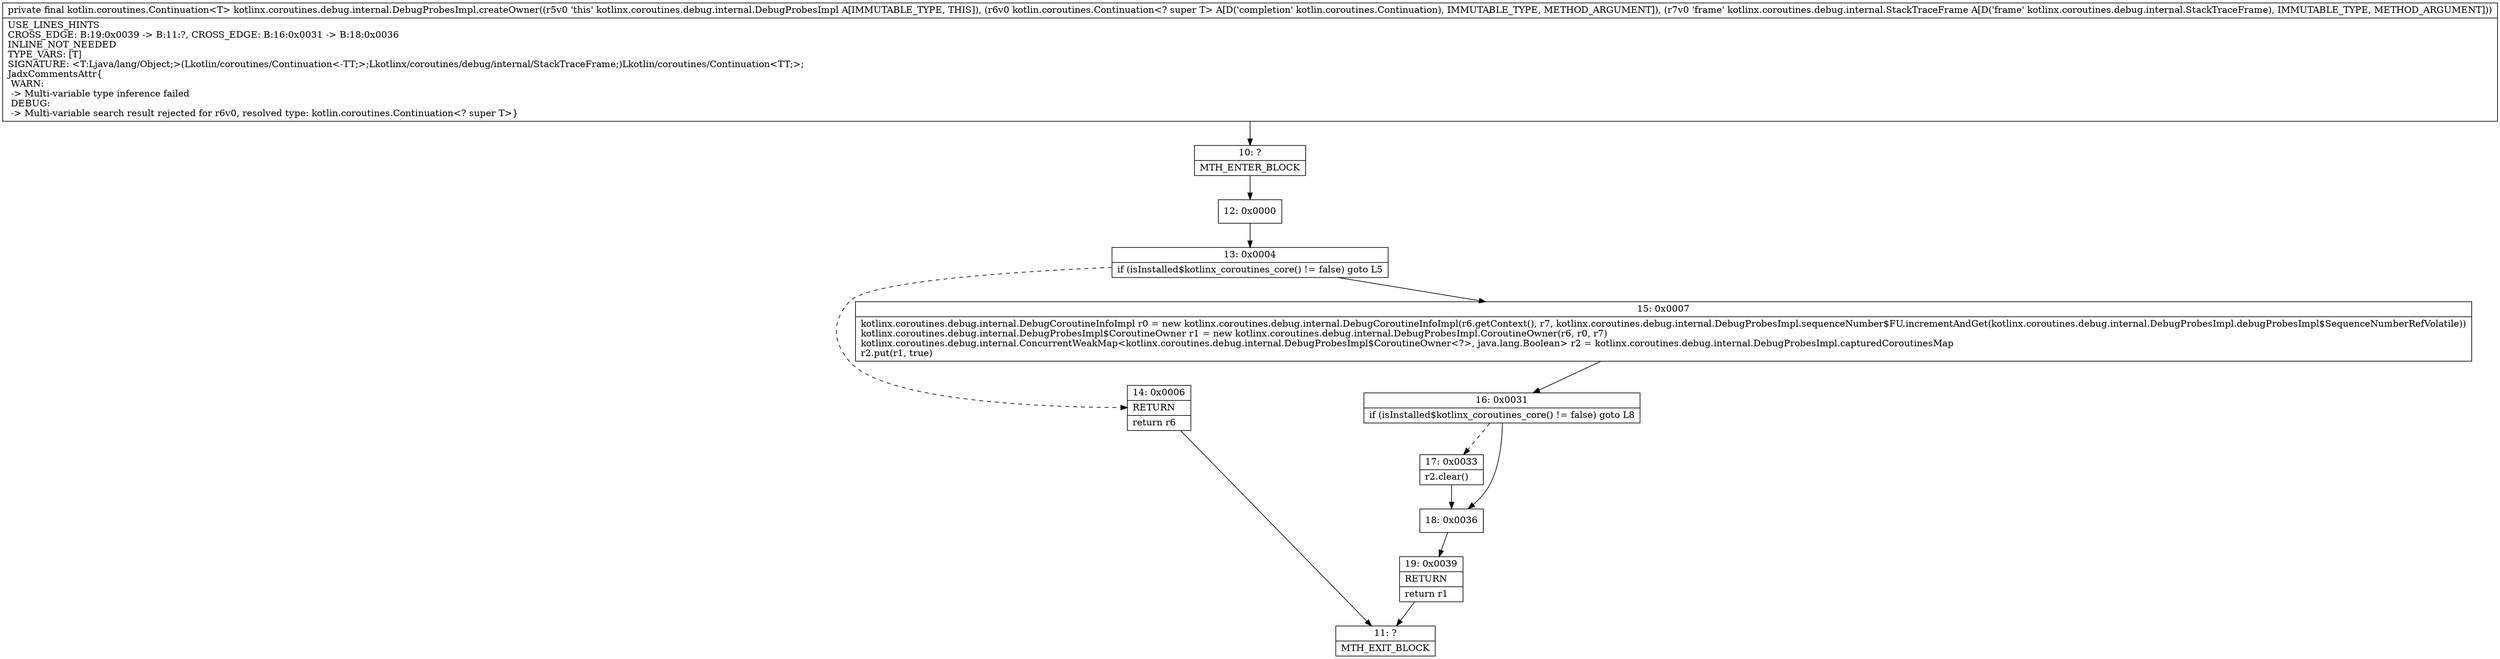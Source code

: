 digraph "CFG forkotlinx.coroutines.debug.internal.DebugProbesImpl.createOwner(Lkotlin\/coroutines\/Continuation;Lkotlinx\/coroutines\/debug\/internal\/StackTraceFrame;)Lkotlin\/coroutines\/Continuation;" {
Node_10 [shape=record,label="{10\:\ ?|MTH_ENTER_BLOCK\l}"];
Node_12 [shape=record,label="{12\:\ 0x0000}"];
Node_13 [shape=record,label="{13\:\ 0x0004|if (isInstalled$kotlinx_coroutines_core() != false) goto L5\l}"];
Node_14 [shape=record,label="{14\:\ 0x0006|RETURN\l|return r6\l}"];
Node_11 [shape=record,label="{11\:\ ?|MTH_EXIT_BLOCK\l}"];
Node_15 [shape=record,label="{15\:\ 0x0007|kotlinx.coroutines.debug.internal.DebugCoroutineInfoImpl r0 = new kotlinx.coroutines.debug.internal.DebugCoroutineInfoImpl(r6.getContext(), r7, kotlinx.coroutines.debug.internal.DebugProbesImpl.sequenceNumber$FU.incrementAndGet(kotlinx.coroutines.debug.internal.DebugProbesImpl.debugProbesImpl$SequenceNumberRefVolatile))\lkotlinx.coroutines.debug.internal.DebugProbesImpl$CoroutineOwner r1 = new kotlinx.coroutines.debug.internal.DebugProbesImpl.CoroutineOwner(r6, r0, r7)\lkotlinx.coroutines.debug.internal.ConcurrentWeakMap\<kotlinx.coroutines.debug.internal.DebugProbesImpl$CoroutineOwner\<?\>, java.lang.Boolean\> r2 = kotlinx.coroutines.debug.internal.DebugProbesImpl.capturedCoroutinesMap\lr2.put(r1, true)\l}"];
Node_16 [shape=record,label="{16\:\ 0x0031|if (isInstalled$kotlinx_coroutines_core() != false) goto L8\l}"];
Node_17 [shape=record,label="{17\:\ 0x0033|r2.clear()\l}"];
Node_18 [shape=record,label="{18\:\ 0x0036}"];
Node_19 [shape=record,label="{19\:\ 0x0039|RETURN\l|return r1\l}"];
MethodNode[shape=record,label="{private final kotlin.coroutines.Continuation\<T\> kotlinx.coroutines.debug.internal.DebugProbesImpl.createOwner((r5v0 'this' kotlinx.coroutines.debug.internal.DebugProbesImpl A[IMMUTABLE_TYPE, THIS]), (r6v0 kotlin.coroutines.Continuation\<? super T\> A[D('completion' kotlin.coroutines.Continuation), IMMUTABLE_TYPE, METHOD_ARGUMENT]), (r7v0 'frame' kotlinx.coroutines.debug.internal.StackTraceFrame A[D('frame' kotlinx.coroutines.debug.internal.StackTraceFrame), IMMUTABLE_TYPE, METHOD_ARGUMENT]))  | USE_LINES_HINTS\lCROSS_EDGE: B:19:0x0039 \-\> B:11:?, CROSS_EDGE: B:16:0x0031 \-\> B:18:0x0036\lINLINE_NOT_NEEDED\lTYPE_VARS: [T]\lSIGNATURE: \<T:Ljava\/lang\/Object;\>(Lkotlin\/coroutines\/Continuation\<\-TT;\>;Lkotlinx\/coroutines\/debug\/internal\/StackTraceFrame;)Lkotlin\/coroutines\/Continuation\<TT;\>;\lJadxCommentsAttr\{\l WARN: \l \-\> Multi\-variable type inference failed\l DEBUG: \l \-\> Multi\-variable search result rejected for r6v0, resolved type: kotlin.coroutines.Continuation\<? super T\>\}\l}"];
MethodNode -> Node_10;Node_10 -> Node_12;
Node_12 -> Node_13;
Node_13 -> Node_14[style=dashed];
Node_13 -> Node_15;
Node_14 -> Node_11;
Node_15 -> Node_16;
Node_16 -> Node_17[style=dashed];
Node_16 -> Node_18;
Node_17 -> Node_18;
Node_18 -> Node_19;
Node_19 -> Node_11;
}

